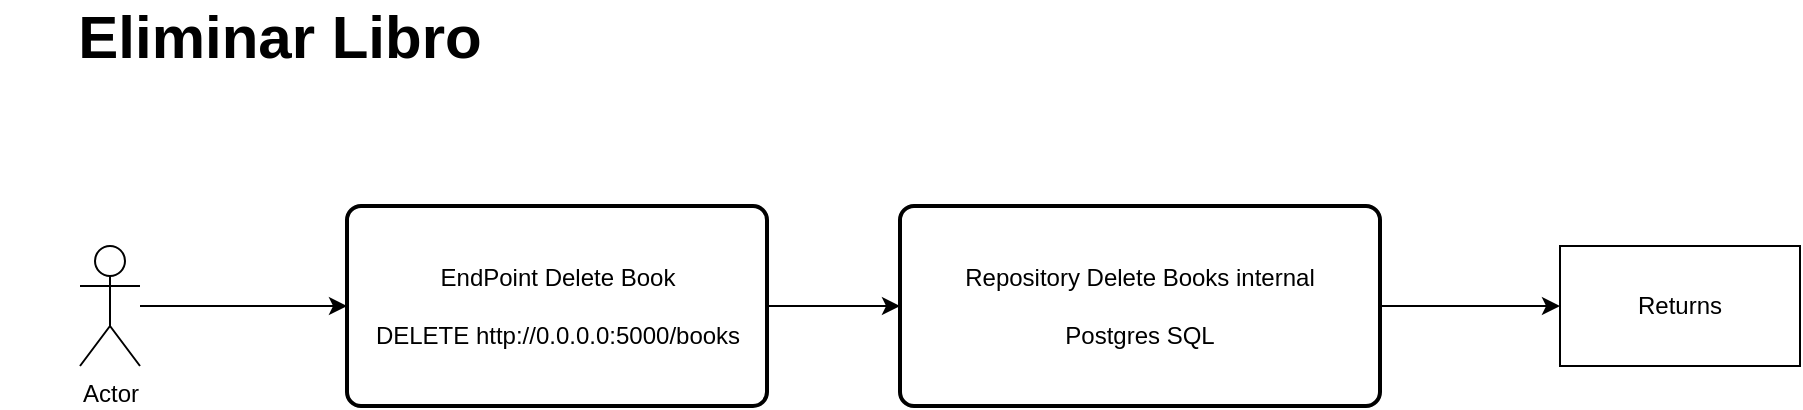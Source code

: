<mxfile version="16.4.0" type="device"><diagram id="uPf5mO1hnVfQSad-BEUS" name="Página-1"><mxGraphModel dx="868" dy="553" grid="1" gridSize="10" guides="1" tooltips="1" connect="1" arrows="1" fold="1" page="1" pageScale="1" pageWidth="827" pageHeight="1169" math="0" shadow="0"><root><mxCell id="0"/><mxCell id="1" parent="0"/><mxCell id="iw-mGPmlxoVU_mmbgeld-1" style="edgeStyle=orthogonalEdgeStyle;rounded=0;orthogonalLoop=1;jettySize=auto;html=1;entryX=0;entryY=0.5;entryDx=0;entryDy=0;" parent="1" source="iw-mGPmlxoVU_mmbgeld-2" target="iw-mGPmlxoVU_mmbgeld-4" edge="1"><mxGeometry relative="1" as="geometry"/></mxCell><mxCell id="iw-mGPmlxoVU_mmbgeld-2" value="Actor" style="shape=umlActor;verticalLabelPosition=bottom;verticalAlign=top;html=1;outlineConnect=0;" parent="1" vertex="1"><mxGeometry x="70" y="180" width="30" height="60" as="geometry"/></mxCell><mxCell id="iw-mGPmlxoVU_mmbgeld-3" style="edgeStyle=orthogonalEdgeStyle;rounded=0;orthogonalLoop=1;jettySize=auto;html=1;entryX=0;entryY=0.5;entryDx=0;entryDy=0;" parent="1" source="iw-mGPmlxoVU_mmbgeld-4" target="iw-mGPmlxoVU_mmbgeld-6" edge="1"><mxGeometry relative="1" as="geometry"/></mxCell><mxCell id="iw-mGPmlxoVU_mmbgeld-4" value="EndPoint Delete Book&lt;br&gt;&lt;br&gt;DELETE http://0.0.0.0:5000/books" style="rounded=1;whiteSpace=wrap;html=1;absoluteArcSize=1;arcSize=14;strokeWidth=2;" parent="1" vertex="1"><mxGeometry x="203.5" y="160" width="210" height="100" as="geometry"/></mxCell><mxCell id="iw-mGPmlxoVU_mmbgeld-5" style="edgeStyle=orthogonalEdgeStyle;rounded=0;orthogonalLoop=1;jettySize=auto;html=1;entryX=0;entryY=0.5;entryDx=0;entryDy=0;" parent="1" source="iw-mGPmlxoVU_mmbgeld-6" target="iw-mGPmlxoVU_mmbgeld-12" edge="1"><mxGeometry relative="1" as="geometry"><mxPoint x="860" y="210" as="targetPoint"/></mxGeometry></mxCell><mxCell id="iw-mGPmlxoVU_mmbgeld-6" value="Repository Delete Books internal&lt;br&gt;&lt;br&gt;Postgres SQL" style="rounded=1;whiteSpace=wrap;html=1;absoluteArcSize=1;arcSize=14;strokeWidth=2;" parent="1" vertex="1"><mxGeometry x="480" y="160" width="240" height="100" as="geometry"/></mxCell><mxCell id="iw-mGPmlxoVU_mmbgeld-12" value="Returns" style="whiteSpace=wrap;html=1;" parent="1" vertex="1"><mxGeometry x="810" y="180" width="120" height="60" as="geometry"/></mxCell><mxCell id="iw-mGPmlxoVU_mmbgeld-19" value="&lt;font style=&quot;font-size: 30px&quot;&gt;&lt;b&gt;Eliminar Libro&lt;/b&gt;&lt;/font&gt;" style="text;html=1;strokeColor=none;fillColor=none;align=center;verticalAlign=middle;whiteSpace=wrap;rounded=0;fontSize=25;" parent="1" vertex="1"><mxGeometry x="30" y="60" width="280" height="30" as="geometry"/></mxCell></root></mxGraphModel></diagram></mxfile>